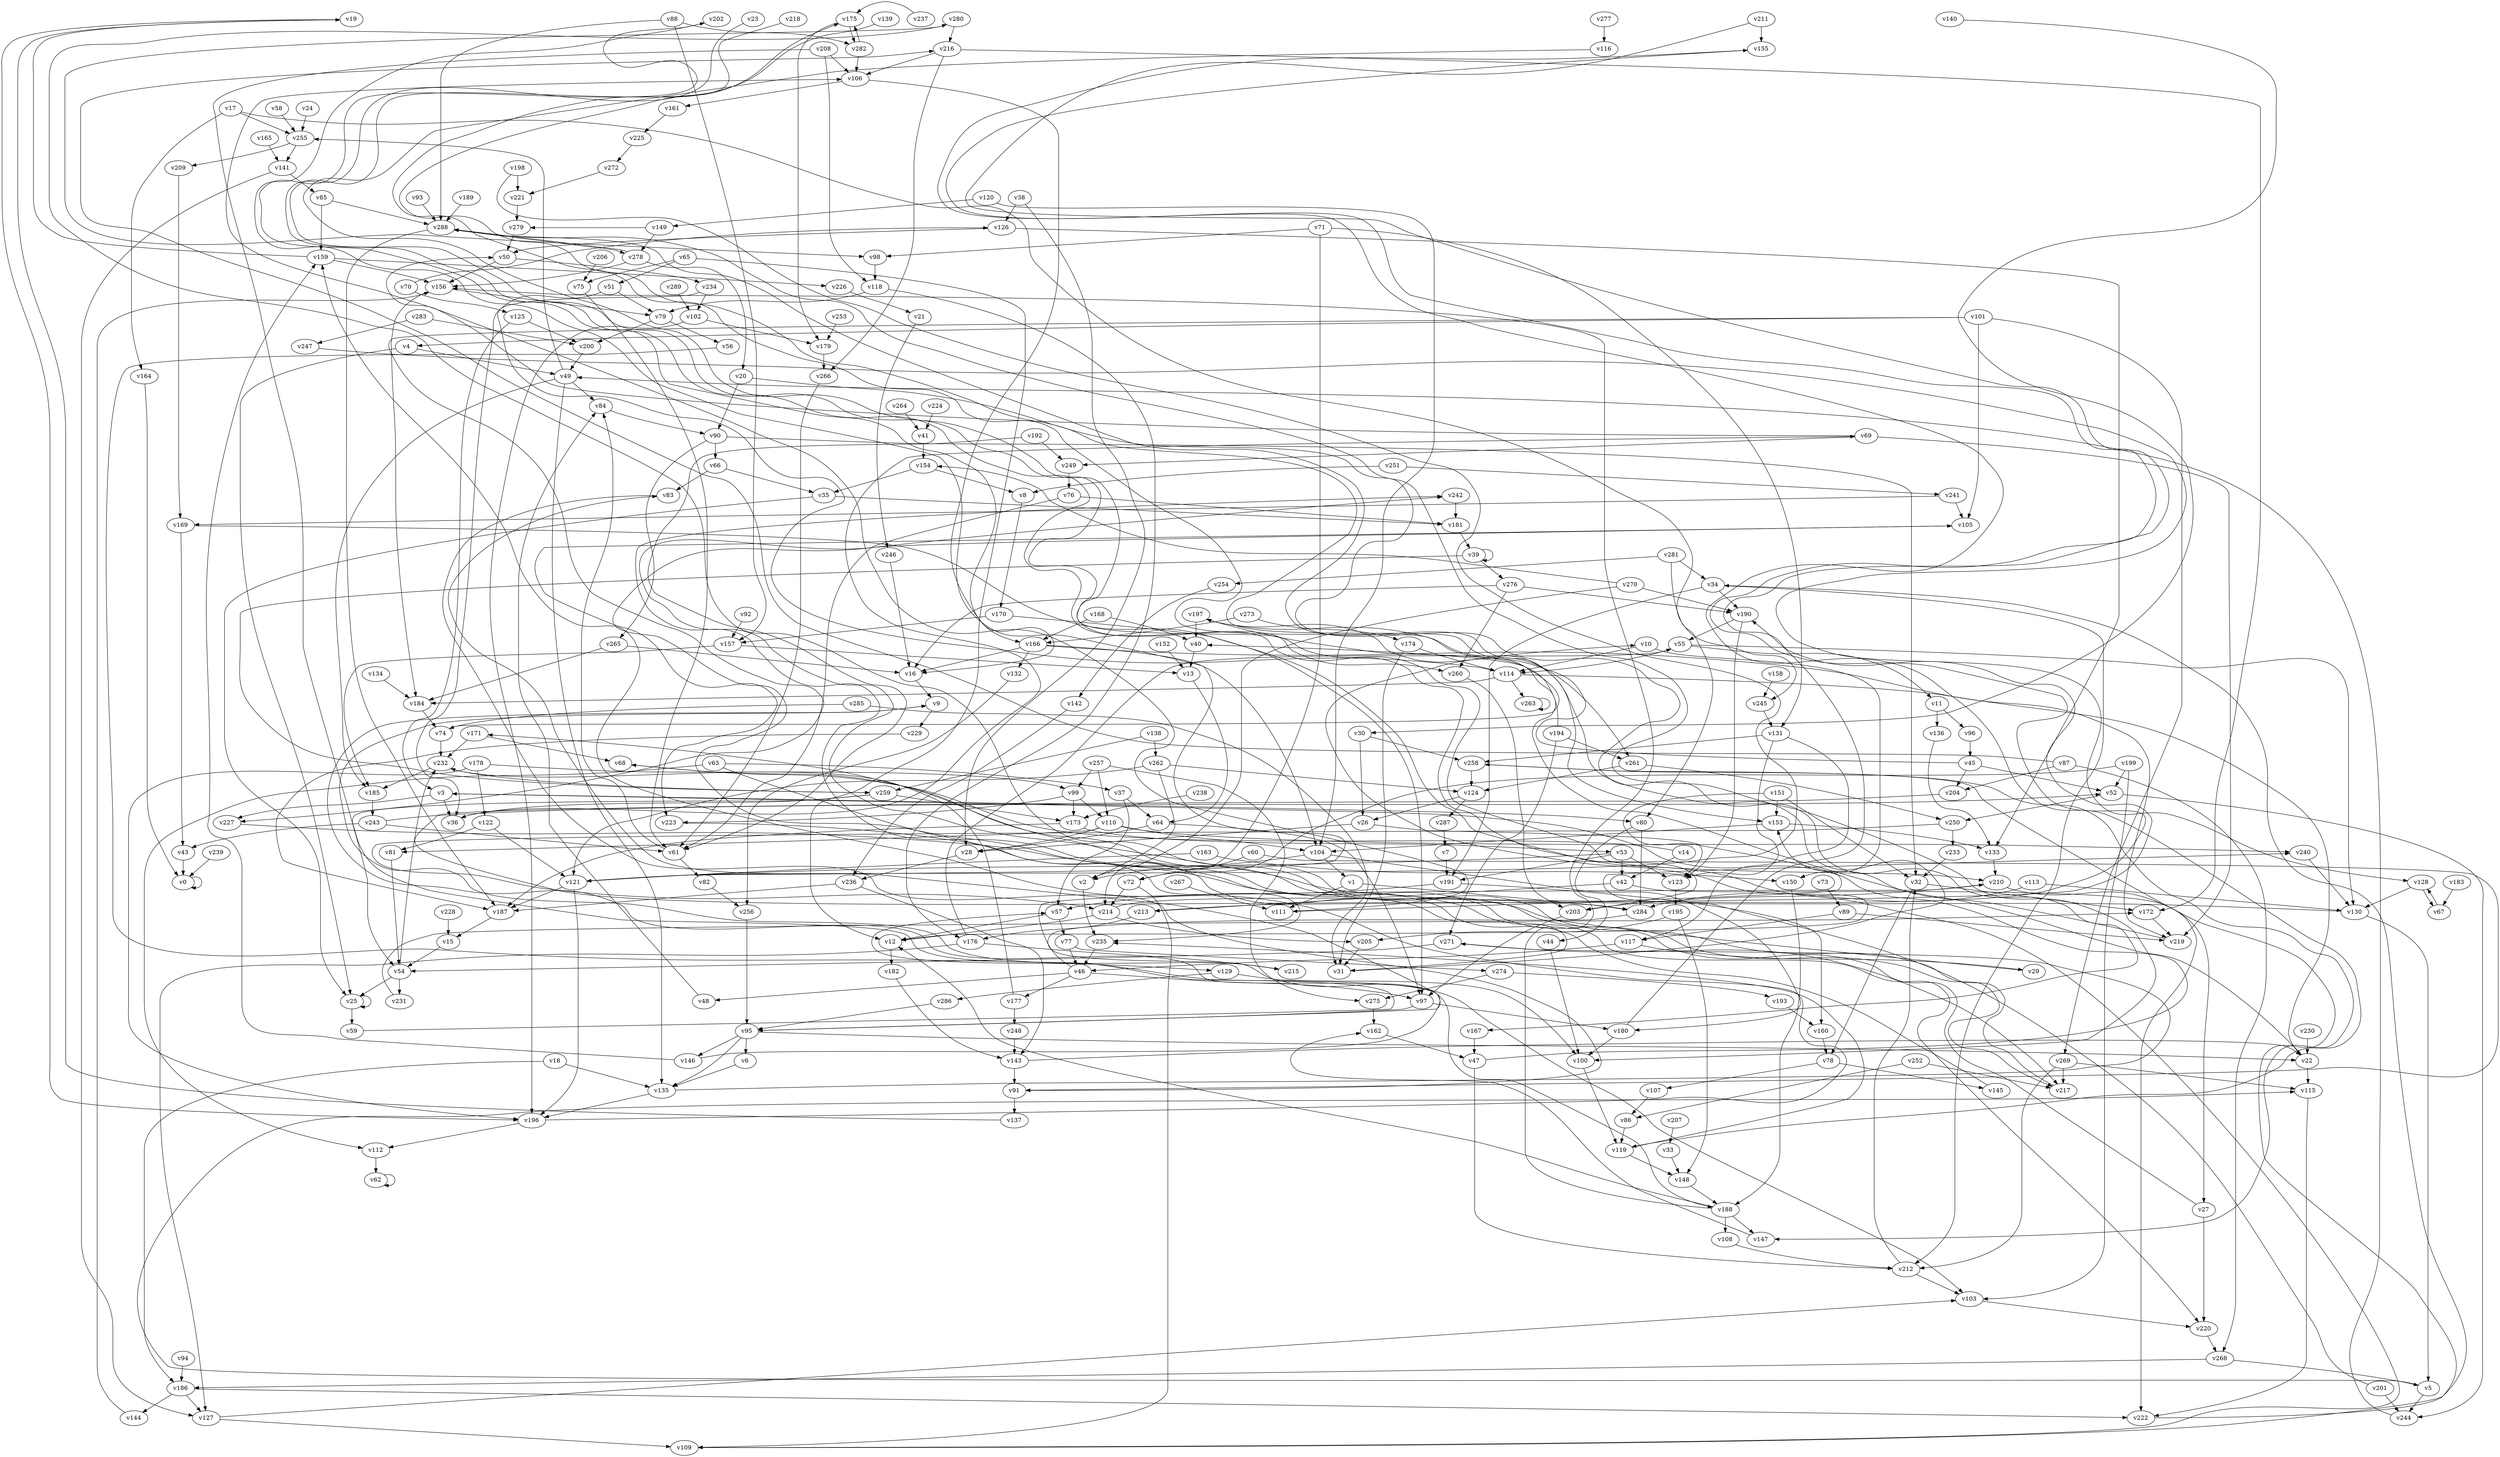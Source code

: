 // Benchmark game 434 - 290 vertices
// time_bound: 73
// targets: v55
digraph G {
    v0 [name="v0", player=1];
    v1 [name="v1", player=1];
    v2 [name="v2", player=0];
    v3 [name="v3", player=1];
    v4 [name="v4", player=0];
    v5 [name="v5", player=0];
    v6 [name="v6", player=1];
    v7 [name="v7", player=1];
    v8 [name="v8", player=0];
    v9 [name="v9", player=0];
    v10 [name="v10", player=1];
    v11 [name="v11", player=1];
    v12 [name="v12", player=1];
    v13 [name="v13", player=1];
    v14 [name="v14", player=0];
    v15 [name="v15", player=1];
    v16 [name="v16", player=1];
    v17 [name="v17", player=0];
    v18 [name="v18", player=0];
    v19 [name="v19", player=1];
    v20 [name="v20", player=0];
    v21 [name="v21", player=0];
    v22 [name="v22", player=1];
    v23 [name="v23", player=0];
    v24 [name="v24", player=0];
    v25 [name="v25", player=0];
    v26 [name="v26", player=1];
    v27 [name="v27", player=1];
    v28 [name="v28", player=1];
    v29 [name="v29", player=1];
    v30 [name="v30", player=0];
    v31 [name="v31", player=0];
    v32 [name="v32", player=0];
    v33 [name="v33", player=1];
    v34 [name="v34", player=1];
    v35 [name="v35", player=0];
    v36 [name="v36", player=1];
    v37 [name="v37", player=1];
    v38 [name="v38", player=0];
    v39 [name="v39", player=1];
    v40 [name="v40", player=1];
    v41 [name="v41", player=1];
    v42 [name="v42", player=0];
    v43 [name="v43", player=1];
    v44 [name="v44", player=1];
    v45 [name="v45", player=1];
    v46 [name="v46", player=1];
    v47 [name="v47", player=1];
    v48 [name="v48", player=0];
    v49 [name="v49", player=0];
    v50 [name="v50", player=1];
    v51 [name="v51", player=0];
    v52 [name="v52", player=1];
    v53 [name="v53", player=1];
    v54 [name="v54", player=1];
    v55 [name="v55", player=0, target=1];
    v56 [name="v56", player=0];
    v57 [name="v57", player=0];
    v58 [name="v58", player=0];
    v59 [name="v59", player=0];
    v60 [name="v60", player=1];
    v61 [name="v61", player=0];
    v62 [name="v62", player=0];
    v63 [name="v63", player=0];
    v64 [name="v64", player=1];
    v65 [name="v65", player=0];
    v66 [name="v66", player=1];
    v67 [name="v67", player=1];
    v68 [name="v68", player=0];
    v69 [name="v69", player=1];
    v70 [name="v70", player=0];
    v71 [name="v71", player=0];
    v72 [name="v72", player=0];
    v73 [name="v73", player=1];
    v74 [name="v74", player=0];
    v75 [name="v75", player=0];
    v76 [name="v76", player=0];
    v77 [name="v77", player=1];
    v78 [name="v78", player=1];
    v79 [name="v79", player=1];
    v80 [name="v80", player=1];
    v81 [name="v81", player=0];
    v82 [name="v82", player=1];
    v83 [name="v83", player=0];
    v84 [name="v84", player=0];
    v85 [name="v85", player=0];
    v86 [name="v86", player=1];
    v87 [name="v87", player=0];
    v88 [name="v88", player=1];
    v89 [name="v89", player=1];
    v90 [name="v90", player=1];
    v91 [name="v91", player=0];
    v92 [name="v92", player=1];
    v93 [name="v93", player=1];
    v94 [name="v94", player=1];
    v95 [name="v95", player=0];
    v96 [name="v96", player=1];
    v97 [name="v97", player=0];
    v98 [name="v98", player=1];
    v99 [name="v99", player=0];
    v100 [name="v100", player=1];
    v101 [name="v101", player=0];
    v102 [name="v102", player=0];
    v103 [name="v103", player=0];
    v104 [name="v104", player=0];
    v105 [name="v105", player=0];
    v106 [name="v106", player=1];
    v107 [name="v107", player=0];
    v108 [name="v108", player=0];
    v109 [name="v109", player=1];
    v110 [name="v110", player=1];
    v111 [name="v111", player=0];
    v112 [name="v112", player=1];
    v113 [name="v113", player=1];
    v114 [name="v114", player=0];
    v115 [name="v115", player=1];
    v116 [name="v116", player=0];
    v117 [name="v117", player=0];
    v118 [name="v118", player=0];
    v119 [name="v119", player=0];
    v120 [name="v120", player=0];
    v121 [name="v121", player=1];
    v122 [name="v122", player=0];
    v123 [name="v123", player=0];
    v124 [name="v124", player=0];
    v125 [name="v125", player=1];
    v126 [name="v126", player=1];
    v127 [name="v127", player=0];
    v128 [name="v128", player=0];
    v129 [name="v129", player=0];
    v130 [name="v130", player=1];
    v131 [name="v131", player=0];
    v132 [name="v132", player=1];
    v133 [name="v133", player=1];
    v134 [name="v134", player=1];
    v135 [name="v135", player=1];
    v136 [name="v136", player=0];
    v137 [name="v137", player=0];
    v138 [name="v138", player=0];
    v139 [name="v139", player=1];
    v140 [name="v140", player=1];
    v141 [name="v141", player=1];
    v142 [name="v142", player=1];
    v143 [name="v143", player=1];
    v144 [name="v144", player=0];
    v145 [name="v145", player=1];
    v146 [name="v146", player=0];
    v147 [name="v147", player=0];
    v148 [name="v148", player=1];
    v149 [name="v149", player=1];
    v150 [name="v150", player=0];
    v151 [name="v151", player=1];
    v152 [name="v152", player=1];
    v153 [name="v153", player=0];
    v154 [name="v154", player=1];
    v155 [name="v155", player=0];
    v156 [name="v156", player=0];
    v157 [name="v157", player=1];
    v158 [name="v158", player=0];
    v159 [name="v159", player=0];
    v160 [name="v160", player=0];
    v161 [name="v161", player=1];
    v162 [name="v162", player=0];
    v163 [name="v163", player=0];
    v164 [name="v164", player=0];
    v165 [name="v165", player=0];
    v166 [name="v166", player=0];
    v167 [name="v167", player=0];
    v168 [name="v168", player=1];
    v169 [name="v169", player=0];
    v170 [name="v170", player=1];
    v171 [name="v171", player=1];
    v172 [name="v172", player=0];
    v173 [name="v173", player=0];
    v174 [name="v174", player=1];
    v175 [name="v175", player=0];
    v176 [name="v176", player=1];
    v177 [name="v177", player=1];
    v178 [name="v178", player=1];
    v179 [name="v179", player=0];
    v180 [name="v180", player=1];
    v181 [name="v181", player=1];
    v182 [name="v182", player=0];
    v183 [name="v183", player=0];
    v184 [name="v184", player=1];
    v185 [name="v185", player=0];
    v186 [name="v186", player=1];
    v187 [name="v187", player=1];
    v188 [name="v188", player=0];
    v189 [name="v189", player=0];
    v190 [name="v190", player=1];
    v191 [name="v191", player=0];
    v192 [name="v192", player=1];
    v193 [name="v193", player=1];
    v194 [name="v194", player=0];
    v195 [name="v195", player=0];
    v196 [name="v196", player=0];
    v197 [name="v197", player=1];
    v198 [name="v198", player=0];
    v199 [name="v199", player=0];
    v200 [name="v200", player=1];
    v201 [name="v201", player=0];
    v202 [name="v202", player=1];
    v203 [name="v203", player=0];
    v204 [name="v204", player=1];
    v205 [name="v205", player=0];
    v206 [name="v206", player=0];
    v207 [name="v207", player=0];
    v208 [name="v208", player=1];
    v209 [name="v209", player=1];
    v210 [name="v210", player=0];
    v211 [name="v211", player=1];
    v212 [name="v212", player=1];
    v213 [name="v213", player=1];
    v214 [name="v214", player=1];
    v215 [name="v215", player=1];
    v216 [name="v216", player=0];
    v217 [name="v217", player=0];
    v218 [name="v218", player=1];
    v219 [name="v219", player=1];
    v220 [name="v220", player=1];
    v221 [name="v221", player=0];
    v222 [name="v222", player=0];
    v223 [name="v223", player=1];
    v224 [name="v224", player=0];
    v225 [name="v225", player=1];
    v226 [name="v226", player=0];
    v227 [name="v227", player=1];
    v228 [name="v228", player=1];
    v229 [name="v229", player=1];
    v230 [name="v230", player=0];
    v231 [name="v231", player=0];
    v232 [name="v232", player=1];
    v233 [name="v233", player=0];
    v234 [name="v234", player=1];
    v235 [name="v235", player=1];
    v236 [name="v236", player=1];
    v237 [name="v237", player=0];
    v238 [name="v238", player=0];
    v239 [name="v239", player=0];
    v240 [name="v240", player=0];
    v241 [name="v241", player=0];
    v242 [name="v242", player=0];
    v243 [name="v243", player=1];
    v244 [name="v244", player=1];
    v245 [name="v245", player=1];
    v246 [name="v246", player=1];
    v247 [name="v247", player=0];
    v248 [name="v248", player=1];
    v249 [name="v249", player=1];
    v250 [name="v250", player=0];
    v251 [name="v251", player=0];
    v252 [name="v252", player=1];
    v253 [name="v253", player=0];
    v254 [name="v254", player=1];
    v255 [name="v255", player=0];
    v256 [name="v256", player=0];
    v257 [name="v257", player=0];
    v258 [name="v258", player=1];
    v259 [name="v259", player=1];
    v260 [name="v260", player=0];
    v261 [name="v261", player=0];
    v262 [name="v262", player=0];
    v263 [name="v263", player=1];
    v264 [name="v264", player=1];
    v265 [name="v265", player=0];
    v266 [name="v266", player=1];
    v267 [name="v267", player=0];
    v268 [name="v268", player=0];
    v269 [name="v269", player=0];
    v270 [name="v270", player=1];
    v271 [name="v271", player=1];
    v272 [name="v272", player=1];
    v273 [name="v273", player=1];
    v274 [name="v274", player=1];
    v275 [name="v275", player=0];
    v276 [name="v276", player=0];
    v277 [name="v277", player=0];
    v278 [name="v278", player=1];
    v279 [name="v279", player=0];
    v280 [name="v280", player=0];
    v281 [name="v281", player=0];
    v282 [name="v282", player=1];
    v283 [name="v283", player=0];
    v284 [name="v284", player=1];
    v285 [name="v285", player=0];
    v286 [name="v286", player=0];
    v287 [name="v287", player=1];
    v288 [name="v288", player=1];
    v289 [name="v289", player=0];

    v0 -> v0 [constraint="t < 10"];
    v1 -> v111;
    v2 -> v235;
    v3 -> v227;
    v4 -> v25;
    v5 -> v115 [constraint="t < 11"];
    v6 -> v135;
    v7 -> v191;
    v8 -> v170;
    v9 -> v229;
    v10 -> v150;
    v11 -> v136;
    v12 -> v10 [constraint="t >= 2"];
    v13 -> v64;
    v14 -> v68 [constraint="t >= 1"];
    v15 -> v54;
    v16 -> v9;
    v17 -> v245 [constraint="t >= 4"];
    v18 -> v186;
    v19 -> v196 [constraint="t < 8"];
    v20 -> v167 [constraint="t >= 3"];
    v21 -> v246;
    v22 -> v197 [constraint="t < 6"];
    v23 -> v203 [constraint="t >= 5"];
    v24 -> v255;
    v25 -> v25;
    v26 -> v123;
    v27 -> v242 [constraint="t < 9"];
    v28 -> v236;
    v29 -> v171 [constraint="t >= 4"];
    v30 -> v258;
    v31 -> v288 [constraint="t mod 3 == 2"];
    v32 -> v172;
    v33 -> v148;
    v34 -> v191;
    v35 -> v25;
    v36 -> v69 [constraint="t < 11"];
    v37 -> v64;
    v38 -> v28;
    v39 -> v259 [constraint="t mod 5 == 3"];
    v40 -> v13;
    v41 -> v154;
    v42 -> v213;
    v43 -> v0;
    v44 -> v100;
    v45 -> v197 [constraint="t < 12"];
    v46 -> v210 [constraint="t mod 3 == 1"];
    v47 -> v3 [constraint="t >= 1"];
    v48 -> v84;
    v49 -> v84;
    v50 -> v156;
    v51 -> v79;
    v52 -> v250;
    v53 -> v121;
    v54 -> v232;
    v55 -> v114;
    v56 -> v129 [constraint="t >= 5"];
    v57 -> v77;
    v58 -> v255;
    v59 -> v57 [constraint="t < 13"];
    v60 -> v91 [constraint="t mod 3 == 1"];
    v61 -> v84;
    v62 -> v62;
    v63 -> v235 [constraint="t >= 5"];
    v64 -> v97;
    v65 -> v12;
    v66 -> v35;
    v67 -> v128 [constraint="t >= 3"];
    v68 -> v217 [constraint="t mod 2 == 0"];
    v69 -> v50 [constraint="t >= 3"];
    v70 -> v126 [constraint="t < 6"];
    v71 -> v214;
    v72 -> v109;
    v73 -> v89;
    v74 -> v175 [constraint="t >= 4"];
    v75 -> v61;
    v76 -> v61;
    v77 -> v46;
    v78 -> v145;
    v79 -> v56;
    v80 -> v284;
    v81 -> v54;
    v82 -> v256;
    v83 -> v91 [constraint="t >= 4"];
    v84 -> v90;
    v85 -> v288;
    v86 -> v119;
    v87 -> v216 [constraint="t < 5"];
    v88 -> v282;
    v89 -> v219;
    v90 -> v265;
    v91 -> v137;
    v92 -> v157;
    v93 -> v288;
    v94 -> v186;
    v95 -> v83 [constraint="t >= 2"];
    v96 -> v45;
    v97 -> v95;
    v98 -> v118;
    v99 -> v110;
    v100 -> v119;
    v101 -> v227 [constraint="t < 6"];
    v102 -> v196;
    v103 -> v220;
    v104 -> v180 [constraint="t >= 5"];
    v105 -> v223 [constraint="t mod 5 == 1"];
    v106 -> v161;
    v107 -> v86;
    v108 -> v212;
    v109 -> v258 [constraint="t >= 5"];
    v110 -> v240;
    v111 -> v106 [constraint="t < 15"];
    v112 -> v62;
    v113 -> v130;
    v114 -> v263;
    v115 -> v222;
    v116 -> v210 [constraint="t mod 2 == 0"];
    v117 -> v46;
    v118 -> v79;
    v119 -> v235 [constraint="t mod 4 == 0"];
    v120 -> v104;
    v121 -> v202 [constraint="t mod 3 == 0"];
    v122 -> v121;
    v123 -> v195;
    v124 -> v26 [constraint="t < 7"];
    v125 -> v200;
    v126 -> v133;
    v127 -> v109;
    v128 -> v130;
    v129 -> v286;
    v130 -> v242 [constraint="t mod 4 == 3"];
    v131 -> v123;
    v132 -> v256;
    v133 -> v210;
    v134 -> v184;
    v135 -> v271 [constraint="t mod 4 == 0"];
    v136 -> v133;
    v137 -> v19 [constraint="t mod 4 == 2"];
    v138 -> v262;
    v139 -> v261 [constraint="t >= 3"];
    v140 -> v30 [constraint="t >= 4"];
    v141 -> v127;
    v142 -> v236;
    v143 -> v22 [constraint="t < 10"];
    v144 -> v156;
    v145 -> v105 [constraint="t >= 4"];
    v146 -> v9 [constraint="t mod 5 == 2"];
    v147 -> v162 [constraint="t < 13"];
    v148 -> v188;
    v149 -> v279 [constraint="t >= 5"];
    v150 -> v188;
    v151 -> v111 [constraint="t >= 5"];
    v152 -> v13;
    v153 -> v133;
    v154 -> v35;
    v155 -> v119 [constraint="t >= 5"];
    v156 -> v184;
    v157 -> v13;
    v158 -> v245;
    v159 -> v19 [constraint="t mod 4 == 3"];
    v160 -> v78;
    v161 -> v225;
    v162 -> v47;
    v163 -> v150;
    v164 -> v0;
    v165 -> v141;
    v166 -> v104;
    v167 -> v47;
    v168 -> v166;
    v169 -> v109 [constraint="t mod 3 == 2"];
    v170 -> v97;
    v171 -> v68;
    v172 -> v219;
    v173 -> v187;
    v174 -> v114;
    v175 -> v282;
    v176 -> v55;
    v177 -> v232;
    v178 -> v196;
    v179 -> v266;
    v180 -> v100;
    v181 -> v39;
    v182 -> v143;
    v183 -> v67;
    v184 -> v74;
    v185 -> v243;
    v186 -> v127;
    v187 -> v15;
    v188 -> v12 [constraint="t >= 3"];
    v189 -> v288;
    v190 -> v123;
    v191 -> v160;
    v192 -> v61 [constraint="t < 12"];
    v193 -> v160;
    v194 -> v40 [constraint="t < 8"];
    v195 -> v148;
    v196 -> v159 [constraint="t >= 4"];
    v197 -> v153 [constraint="t >= 5"];
    v198 -> v121 [constraint="t < 10"];
    v199 -> v72;
    v200 -> v49;
    v201 -> v240 [constraint="t < 13"];
    v202 -> v16 [constraint="t < 6"];
    v203 -> v97;
    v204 -> v284 [constraint="t mod 3 == 0"];
    v205 -> v31;
    v206 -> v75;
    v207 -> v33;
    v208 -> v54;
    v209 -> v169;
    v210 -> v222;
    v211 -> v213 [constraint="t mod 5 == 1"];
    v212 -> v103;
    v213 -> v176;
    v214 -> v155 [constraint="t >= 3"];
    v215 -> v9 [constraint="t mod 2 == 0"];
    v216 -> v172;
    v217 -> v280 [constraint="t >= 5"];
    v218 -> v260 [constraint="t < 8"];
    v219 -> v153 [constraint="t mod 2 == 1"];
    v220 -> v268;
    v221 -> v279;
    v222 -> v34 [constraint="t < 9"];
    v223 -> v31 [constraint="t mod 4 == 1"];
    v224 -> v41;
    v225 -> v272;
    v226 -> v21;
    v227 -> v220 [constraint="t < 6"];
    v228 -> v15;
    v229 -> v187 [constraint="t mod 4 == 2"];
    v230 -> v22;
    v231 -> v172 [constraint="t mod 3 == 2"];
    v232 -> v185;
    v233 -> v32;
    v234 -> v114 [constraint="t < 15"];
    v235 -> v46;
    v236 -> v143;
    v237 -> v175 [constraint="t mod 4 == 0"];
    v238 -> v173;
    v239 -> v0;
    v240 -> v130;
    v241 -> v169 [constraint="t >= 4"];
    v242 -> v181;
    v243 -> v52 [constraint="t mod 4 == 1"];
    v244 -> v49;
    v245 -> v131;
    v246 -> v16;
    v247 -> v128 [constraint="t >= 1"];
    v248 -> v143;
    v249 -> v76;
    v250 -> v214 [constraint="t >= 4"];
    v251 -> v8;
    v252 -> v217;
    v253 -> v179;
    v254 -> v142;
    v255 -> v209;
    v256 -> v95;
    v257 -> v99;
    v258 -> v147 [constraint="t < 10"];
    v259 -> v188 [constraint="t mod 4 == 3"];
    v260 -> v203;
    v261 -> v124;
    v262 -> v121;
    v263 -> v263;
    v264 -> v41;
    v265 -> v184;
    v266 -> v61;
    v267 -> v111;
    v268 -> v5;
    v269 -> v115;
    v270 -> v154 [constraint="t < 6"];
    v271 -> v217;
    v272 -> v221;
    v273 -> v166;
    v274 -> v193;
    v275 -> v162;
    v276 -> v260;
    v277 -> v116;
    v278 -> v288;
    v279 -> v50;
    v280 -> v98 [constraint="t >= 5"];
    v281 -> v34;
    v282 -> v106;
    v283 -> v200;
    v284 -> v103 [constraint="t >= 5"];
    v285 -> v31;
    v286 -> v95;
    v287 -> v7;
    v288 -> v100 [constraint="t < 8"];
    v289 -> v102;
    v270 -> v2;
    v283 -> v247;
    v214 -> v205;
    v49 -> v255;
    v274 -> v275;
    v104 -> v2;
    v101 -> v269;
    v113 -> v284;
    v69 -> v219;
    v268 -> v186;
    v194 -> v261;
    v131 -> v258;
    v122 -> v81;
    v119 -> v148;
    v110 -> v104;
    v156 -> v79;
    v97 -> v180;
    v252 -> v86;
    v170 -> v157;
    v269 -> v212;
    v201 -> v244;
    v143 -> v91;
    v288 -> v187;
    v192 -> v249;
    v95 -> v22;
    v78 -> v107;
    v51 -> v36;
    v199 -> v103;
    v188 -> v108;
    v269 -> v217;
    v65 -> v51;
    v49 -> v135;
    v199 -> v52;
    v186 -> v144;
    v102 -> v179;
    v10 -> v114;
    v65 -> v75;
    v171 -> v232;
    v39 -> v276;
    v5 -> v244;
    v85 -> v159;
    v131 -> v117;
    v95 -> v146;
    v180 -> v190;
    v258 -> v124;
    v101 -> v105;
    v49 -> v185;
    v232 -> v259;
    v125 -> v3;
    v151 -> v153;
    v135 -> v196;
    v45 -> v52;
    v57 -> v12;
    v234 -> v102;
    v255 -> v141;
    v166 -> v16;
    v18 -> v135;
    v188 -> v147;
    v196 -> v112;
    v195 -> v205;
    v211 -> v155;
    v130 -> v5;
    v71 -> v131;
    v99 -> v173;
    v278 -> v156;
    v17 -> v255;
    v151 -> v32;
    v259 -> v173;
    v3 -> v36;
    v55 -> v130;
    v12 -> v182;
    v101 -> v4;
    v11 -> v96;
    v251 -> v241;
    v69 -> v249;
    v88 -> v288;
    v169 -> v43;
    v280 -> v216;
    v262 -> v124;
    v30 -> v26;
    v129 -> v100;
    v37 -> v57;
    v46 -> v48;
    v168 -> v40;
    v99 -> v223;
    v166 -> v132;
    v39 -> v39;
    v42 -> v27;
    v121 -> v187;
    v197 -> v40;
    v50 -> v234;
    v120 -> v149;
    v71 -> v98;
    v177 -> v248;
    v163 -> v121;
    v53 -> v191;
    v250 -> v233;
    v17 -> v164;
    v149 -> v278;
    v114 -> v184;
    v76 -> v181;
    v35 -> v181;
    v174 -> v31;
    v146 -> v159;
    v70 -> v125;
    v87 -> v268;
    v79 -> v200;
    v1 -> v284;
    v157 -> v185;
    v210 -> v203;
    v281 -> v80;
    v22 -> v115;
    v55 -> v11;
    v53 -> v42;
    v212 -> v32;
    v138 -> v259;
    v186 -> v222;
    v270 -> v190;
    v271 -> v54;
    v52 -> v244;
    v236 -> v187;
    v216 -> v266;
    v278 -> v20;
    v46 -> v177;
    v77 -> v274;
    v34 -> v212;
    v4 -> v49;
    v208 -> v118;
    v173 -> v53;
    v72 -> v214;
    v106 -> v166;
    v88 -> v157;
    v47 -> v212;
    v166 -> v219;
    v261 -> v250;
    v141 -> v85;
    v14 -> v42;
    v176 -> v127;
    v198 -> v221;
    v80 -> v44;
    v285 -> v74;
    v175 -> v179;
    v110 -> v28;
    v194 -> v271;
    v34 -> v190;
    v95 -> v135;
    v241 -> v105;
    v273 -> v174;
    v216 -> v106;
    v154 -> v8;
    v281 -> v254;
    v74 -> v232;
    v262 -> v2;
    v257 -> v275;
    v188 -> v156;
    v89 -> v117;
    v190 -> v55;
    v276 -> v190;
    v126 -> v50;
    v90 -> v32;
    v32 -> v78;
    v110 -> v81;
    v63 -> v112;
    v118 -> v176;
    v176 -> v215;
    v117 -> v29;
    v265 -> v16;
    v63 -> v37;
    v46 -> v97;
    v95 -> v6;
    v243 -> v61;
    v66 -> v83;
    v26 -> v28;
    v64 -> v28;
    v243 -> v43;
    v288 -> v278;
    v178 -> v99;
    v38 -> v126;
    v60 -> v72;
    v159 -> v226;
    v25 -> v59;
    v121 -> v196;
    v87 -> v204;
    v214 -> v12;
    v61 -> v82;
    v153 -> v104;
    v27 -> v220;
    v208 -> v106;
    v54 -> v231;
    v104 -> v1;
    v191 -> v57;
    v127 -> v103;
    v178 -> v122;
    v3 -> v80;
    v53 -> v123;
    v124 -> v287;
    v159 -> v156;
    v54 -> v25;
    v114 -> v22;
    v128 -> v67;
    v90 -> v66;
    v20 -> v90;
    v45 -> v204;
    v276 -> v16;
    v259 -> v36;
    v282 -> v175;
    v257 -> v110;
}
